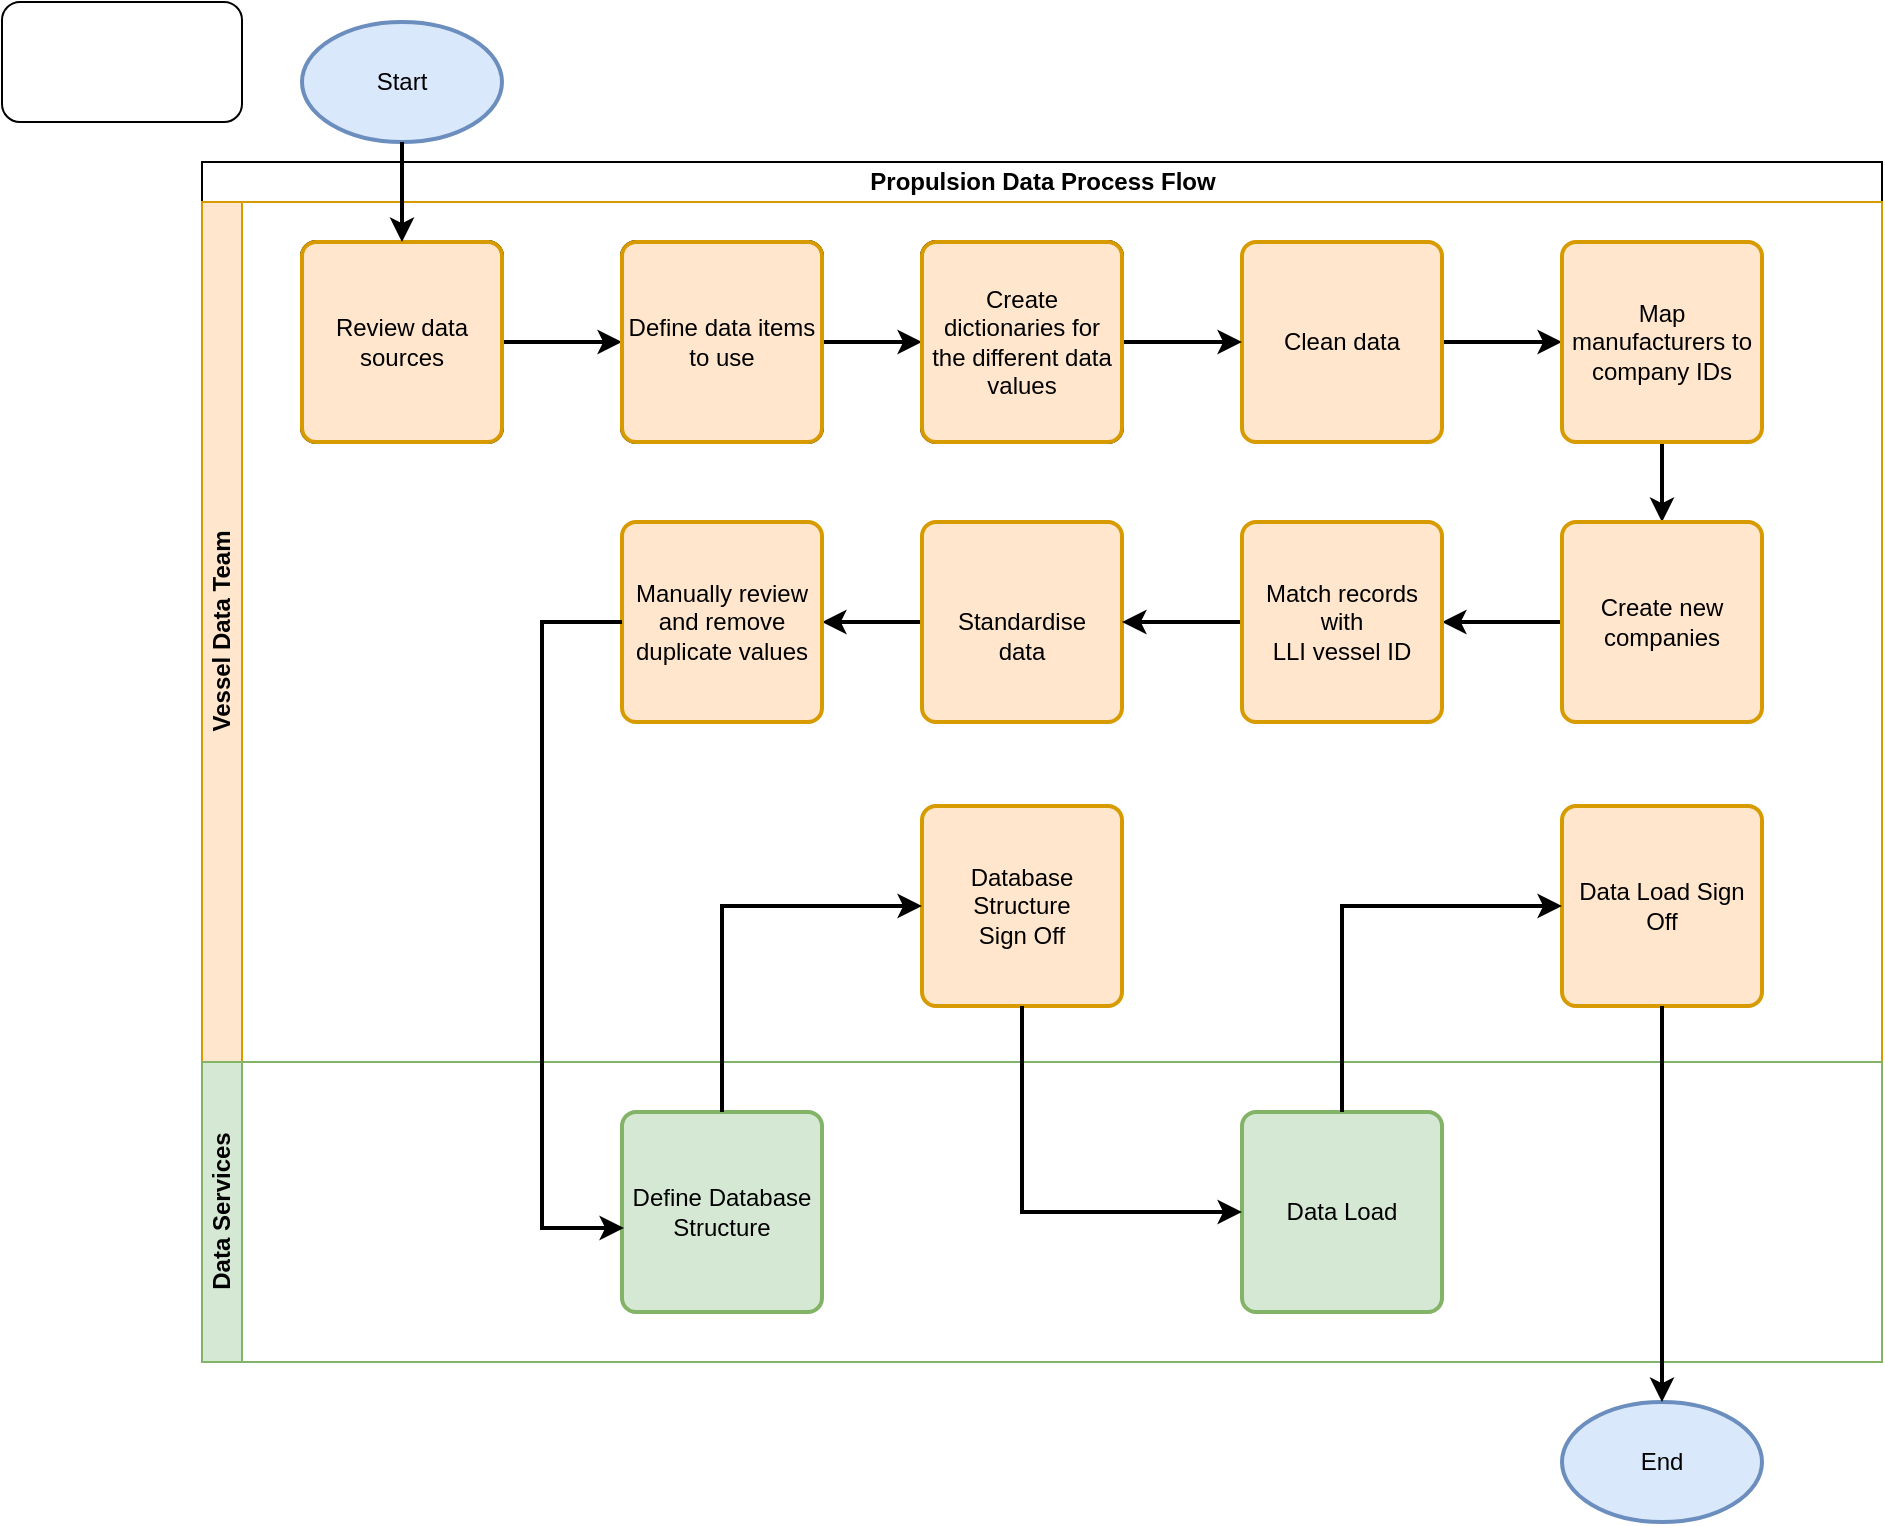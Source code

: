 <mxfile version="13.10.6" type="github">
  <diagram id="ADYIVZOctjIrK0HK21Do" name="Page-1">
    <mxGraphModel dx="1422" dy="794" grid="1" gridSize="10" guides="1" tooltips="1" connect="1" arrows="1" fold="1" page="1" pageScale="1" pageWidth="1169" pageHeight="827" math="0" shadow="0">
      <root>
        <mxCell id="0" />
        <mxCell id="1" parent="0" />
        <mxCell id="1_Xhng7Aels9c49zx2y_-23" value="Start" style="strokeWidth=2;html=1;shape=mxgraph.flowchart.start_1;whiteSpace=wrap;fillColor=#dae8fc;strokeColor=#6c8ebf;" parent="1" vertex="1">
          <mxGeometry x="180" y="50" width="100" height="60" as="geometry" />
        </mxCell>
        <mxCell id="1_Xhng7Aels9c49zx2y_-35" value="Propulsion Data Process Flow" style="swimlane;html=1;childLayout=stackLayout;resizeParent=1;resizeParentMax=0;horizontal=1;startSize=20;horizontalStack=0;" parent="1" vertex="1">
          <mxGeometry x="130" y="120" width="840" height="600" as="geometry" />
        </mxCell>
        <mxCell id="1_Xhng7Aels9c49zx2y_-36" value="Vessel Data Team" style="swimlane;html=1;startSize=20;horizontal=0;fillColor=#ffe6cc;strokeColor=#d79b00;" parent="1_Xhng7Aels9c49zx2y_-35" vertex="1">
          <mxGeometry y="20" width="840" height="430" as="geometry" />
        </mxCell>
        <mxCell id="1_Xhng7Aels9c49zx2y_-1" value="Review data sources" style="rounded=1;whiteSpace=wrap;html=1;absoluteArcSize=1;arcSize=14;strokeWidth=2;" parent="1_Xhng7Aels9c49zx2y_-36" vertex="1">
          <mxGeometry x="50" y="20" width="100" height="100" as="geometry" />
        </mxCell>
        <mxCell id="1_Xhng7Aels9c49zx2y_-28" value="Define data items to use" style="rounded=1;whiteSpace=wrap;html=1;absoluteArcSize=1;arcSize=14;strokeWidth=2;" parent="1_Xhng7Aels9c49zx2y_-36" vertex="1">
          <mxGeometry x="210" y="20" width="100" height="100" as="geometry" />
        </mxCell>
        <mxCell id="1_Xhng7Aels9c49zx2y_-32" value="Create dictionaries for the different data values" style="rounded=1;whiteSpace=wrap;html=1;absoluteArcSize=1;arcSize=14;strokeWidth=2;" parent="1_Xhng7Aels9c49zx2y_-36" vertex="1">
          <mxGeometry x="360" y="20" width="100" height="100" as="geometry" />
        </mxCell>
        <mxCell id="1_Xhng7Aels9c49zx2y_-47" style="edgeStyle=orthogonalEdgeStyle;rounded=0;orthogonalLoop=1;jettySize=auto;html=1;exitX=1;exitY=0.5;exitDx=0;exitDy=0;entryX=0;entryY=0.5;entryDx=0;entryDy=0;strokeWidth=2;" parent="1_Xhng7Aels9c49zx2y_-36" source="1_Xhng7Aels9c49zx2y_-29" target="1_Xhng7Aels9c49zx2y_-31" edge="1">
          <mxGeometry relative="1" as="geometry" />
        </mxCell>
        <mxCell id="1_Xhng7Aels9c49zx2y_-29" value="Clean data" style="rounded=1;whiteSpace=wrap;html=1;absoluteArcSize=1;arcSize=14;strokeWidth=2;fillColor=#ffe6cc;strokeColor=#d79b00;" parent="1_Xhng7Aels9c49zx2y_-36" vertex="1">
          <mxGeometry x="520" y="20" width="100" height="100" as="geometry" />
        </mxCell>
        <mxCell id="1_Xhng7Aels9c49zx2y_-48" style="edgeStyle=orthogonalEdgeStyle;rounded=0;orthogonalLoop=1;jettySize=auto;html=1;exitX=0.5;exitY=1;exitDx=0;exitDy=0;entryX=0.5;entryY=0;entryDx=0;entryDy=0;strokeWidth=2;" parent="1_Xhng7Aels9c49zx2y_-36" source="1_Xhng7Aels9c49zx2y_-31" target="1_Xhng7Aels9c49zx2y_-34" edge="1">
          <mxGeometry relative="1" as="geometry" />
        </mxCell>
        <mxCell id="1_Xhng7Aels9c49zx2y_-31" value="Map manufacturers to company IDs" style="rounded=1;whiteSpace=wrap;html=1;absoluteArcSize=1;arcSize=14;strokeWidth=2;fillColor=#ffe6cc;strokeColor=#d79b00;" parent="1_Xhng7Aels9c49zx2y_-36" vertex="1">
          <mxGeometry x="680" y="20" width="100" height="100" as="geometry" />
        </mxCell>
        <mxCell id="1_Xhng7Aels9c49zx2y_-49" style="edgeStyle=orthogonalEdgeStyle;rounded=0;orthogonalLoop=1;jettySize=auto;html=1;exitX=0;exitY=0.5;exitDx=0;exitDy=0;entryX=1;entryY=0.5;entryDx=0;entryDy=0;strokeWidth=2;" parent="1_Xhng7Aels9c49zx2y_-36" source="1_Xhng7Aels9c49zx2y_-34" target="1_Xhng7Aels9c49zx2y_-39" edge="1">
          <mxGeometry relative="1" as="geometry" />
        </mxCell>
        <mxCell id="1_Xhng7Aels9c49zx2y_-34" value="Create new companies" style="rounded=1;whiteSpace=wrap;html=1;absoluteArcSize=1;arcSize=14;strokeWidth=2;fillColor=#ffe6cc;strokeColor=#d79b00;" parent="1_Xhng7Aels9c49zx2y_-36" vertex="1">
          <mxGeometry x="680" y="160" width="100" height="100" as="geometry" />
        </mxCell>
        <mxCell id="1_Xhng7Aels9c49zx2y_-51" style="edgeStyle=orthogonalEdgeStyle;rounded=0;orthogonalLoop=1;jettySize=auto;html=1;exitX=0;exitY=0.5;exitDx=0;exitDy=0;strokeWidth=2;" parent="1_Xhng7Aels9c49zx2y_-36" source="1_Xhng7Aels9c49zx2y_-30" target="1_Xhng7Aels9c49zx2y_-33" edge="1">
          <mxGeometry relative="1" as="geometry" />
        </mxCell>
        <mxCell id="1_Xhng7Aels9c49zx2y_-30" value="&lt;br&gt;Standardise &lt;br&gt;data" style="rounded=1;whiteSpace=wrap;html=1;absoluteArcSize=1;arcSize=14;strokeWidth=2;fillColor=#ffe6cc;strokeColor=#d79b00;" parent="1_Xhng7Aels9c49zx2y_-36" vertex="1">
          <mxGeometry x="360" y="160" width="100" height="100" as="geometry" />
        </mxCell>
        <mxCell id="1_Xhng7Aels9c49zx2y_-33" value="Manually review and remove duplicate values" style="rounded=1;whiteSpace=wrap;html=1;absoluteArcSize=1;arcSize=14;strokeWidth=2;fillColor=#ffe6cc;strokeColor=#d79b00;" parent="1_Xhng7Aels9c49zx2y_-36" vertex="1">
          <mxGeometry x="210" y="160" width="100" height="100" as="geometry" />
        </mxCell>
        <mxCell id="1_Xhng7Aels9c49zx2y_-50" style="edgeStyle=orthogonalEdgeStyle;rounded=0;orthogonalLoop=1;jettySize=auto;html=1;exitX=0;exitY=0.5;exitDx=0;exitDy=0;entryX=1;entryY=0.5;entryDx=0;entryDy=0;strokeWidth=2;" parent="1_Xhng7Aels9c49zx2y_-36" source="1_Xhng7Aels9c49zx2y_-39" target="1_Xhng7Aels9c49zx2y_-30" edge="1">
          <mxGeometry relative="1" as="geometry" />
        </mxCell>
        <mxCell id="1_Xhng7Aels9c49zx2y_-39" value="Match records with &lt;br&gt;LLI vessel ID" style="rounded=1;whiteSpace=wrap;html=1;absoluteArcSize=1;arcSize=14;strokeWidth=2;fillColor=#ffe6cc;strokeColor=#d79b00;" parent="1_Xhng7Aels9c49zx2y_-36" vertex="1">
          <mxGeometry x="520" y="160" width="100" height="100" as="geometry" />
        </mxCell>
        <mxCell id="1_Xhng7Aels9c49zx2y_-25" value="Database Structure&lt;br&gt;Sign Off" style="rounded=1;whiteSpace=wrap;html=1;absoluteArcSize=1;arcSize=14;strokeWidth=2;fillColor=#ffe6cc;strokeColor=#d79b00;" parent="1_Xhng7Aels9c49zx2y_-36" vertex="1">
          <mxGeometry x="360" y="302" width="100" height="100" as="geometry" />
        </mxCell>
        <mxCell id="1_Xhng7Aels9c49zx2y_-27" value="Data Load Sign Off" style="rounded=1;whiteSpace=wrap;html=1;absoluteArcSize=1;arcSize=14;strokeWidth=2;fillColor=#ffe6cc;strokeColor=#d79b00;" parent="1_Xhng7Aels9c49zx2y_-36" vertex="1">
          <mxGeometry x="680" y="302" width="100" height="100" as="geometry" />
        </mxCell>
        <mxCell id="1_Xhng7Aels9c49zx2y_-44" style="edgeStyle=orthogonalEdgeStyle;rounded=0;orthogonalLoop=1;jettySize=auto;html=1;exitX=1;exitY=0.5;exitDx=0;exitDy=0;entryX=0;entryY=0.5;entryDx=0;entryDy=0;strokeWidth=2;" parent="1_Xhng7Aels9c49zx2y_-36" source="1_Xhng7Aels9c49zx2y_-40" target="1_Xhng7Aels9c49zx2y_-41" edge="1">
          <mxGeometry relative="1" as="geometry" />
        </mxCell>
        <mxCell id="1_Xhng7Aels9c49zx2y_-40" value="Review data sources" style="rounded=1;whiteSpace=wrap;html=1;absoluteArcSize=1;arcSize=14;strokeWidth=2;fillColor=#ffe6cc;strokeColor=#d79b00;" parent="1_Xhng7Aels9c49zx2y_-36" vertex="1">
          <mxGeometry x="50" y="20" width="100" height="100" as="geometry" />
        </mxCell>
        <mxCell id="1_Xhng7Aels9c49zx2y_-45" style="edgeStyle=orthogonalEdgeStyle;rounded=0;orthogonalLoop=1;jettySize=auto;html=1;exitX=1;exitY=0.5;exitDx=0;exitDy=0;entryX=0;entryY=0.5;entryDx=0;entryDy=0;strokeWidth=2;" parent="1_Xhng7Aels9c49zx2y_-36" source="1_Xhng7Aels9c49zx2y_-41" target="1_Xhng7Aels9c49zx2y_-42" edge="1">
          <mxGeometry relative="1" as="geometry" />
        </mxCell>
        <mxCell id="1_Xhng7Aels9c49zx2y_-41" value="Define data items to use" style="rounded=1;whiteSpace=wrap;html=1;absoluteArcSize=1;arcSize=14;strokeWidth=2;fillColor=#ffe6cc;strokeColor=#d79b00;" parent="1_Xhng7Aels9c49zx2y_-36" vertex="1">
          <mxGeometry x="210" y="20" width="100" height="100" as="geometry" />
        </mxCell>
        <mxCell id="1_Xhng7Aels9c49zx2y_-46" style="edgeStyle=orthogonalEdgeStyle;rounded=0;orthogonalLoop=1;jettySize=auto;html=1;exitX=1;exitY=0.5;exitDx=0;exitDy=0;entryX=0;entryY=0.5;entryDx=0;entryDy=0;strokeWidth=2;" parent="1_Xhng7Aels9c49zx2y_-36" source="1_Xhng7Aels9c49zx2y_-42" target="1_Xhng7Aels9c49zx2y_-29" edge="1">
          <mxGeometry relative="1" as="geometry" />
        </mxCell>
        <mxCell id="1_Xhng7Aels9c49zx2y_-42" value="Create dictionaries for the different data values" style="rounded=1;whiteSpace=wrap;html=1;absoluteArcSize=1;arcSize=14;strokeWidth=2;fillColor=#ffe6cc;strokeColor=#d79b00;" parent="1_Xhng7Aels9c49zx2y_-36" vertex="1">
          <mxGeometry x="360" y="20" width="100" height="100" as="geometry" />
        </mxCell>
        <mxCell id="Op5uu5RZsLFFfxJyzM06-1" value="" style="shape=image;html=1;verticalAlign=top;verticalLabelPosition=bottom;labelBackgroundColor=#ffffff;imageAspect=0;aspect=fixed;image=https://cdn4.iconfinder.com/data/icons/logos-and-brands/512/267_Python_logo-128.png" parent="1_Xhng7Aels9c49zx2y_-36" vertex="1">
          <mxGeometry x="555" y="30" width="30" height="30" as="geometry" />
        </mxCell>
        <mxCell id="Op5uu5RZsLFFfxJyzM06-2" value="" style="shape=image;html=1;verticalAlign=top;verticalLabelPosition=bottom;labelBackgroundColor=#ffffff;imageAspect=0;aspect=fixed;image=https://cdn4.iconfinder.com/data/icons/logos-and-brands/512/267_Python_logo-128.png" parent="1_Xhng7Aels9c49zx2y_-36" vertex="1">
          <mxGeometry x="395" y="170" width="30" height="30" as="geometry" />
        </mxCell>
        <mxCell id="1_Xhng7Aels9c49zx2y_-37" value="Data Services" style="swimlane;html=1;startSize=20;horizontal=0;fillColor=#d5e8d4;strokeColor=#82b366;" parent="1_Xhng7Aels9c49zx2y_-35" vertex="1">
          <mxGeometry y="450" width="840" height="150" as="geometry" />
        </mxCell>
        <mxCell id="1_Xhng7Aels9c49zx2y_-22" value="Define Database Structure" style="rounded=1;whiteSpace=wrap;html=1;absoluteArcSize=1;arcSize=14;strokeWidth=2;fillColor=#d5e8d4;strokeColor=#82b366;" parent="1_Xhng7Aels9c49zx2y_-37" vertex="1">
          <mxGeometry x="210" y="25" width="100" height="100" as="geometry" />
        </mxCell>
        <mxCell id="1_Xhng7Aels9c49zx2y_-26" value="Data Load" style="rounded=1;whiteSpace=wrap;html=1;absoluteArcSize=1;arcSize=14;strokeWidth=2;fillColor=#d5e8d4;strokeColor=#82b366;" parent="1_Xhng7Aels9c49zx2y_-37" vertex="1">
          <mxGeometry x="520" y="25" width="100" height="100" as="geometry" />
        </mxCell>
        <mxCell id="1_Xhng7Aels9c49zx2y_-56" style="edgeStyle=orthogonalEdgeStyle;rounded=0;orthogonalLoop=1;jettySize=auto;html=1;exitX=0;exitY=0.5;exitDx=0;exitDy=0;entryX=0.01;entryY=0.58;entryDx=0;entryDy=0;entryPerimeter=0;strokeWidth=2;" parent="1_Xhng7Aels9c49zx2y_-35" source="1_Xhng7Aels9c49zx2y_-33" target="1_Xhng7Aels9c49zx2y_-22" edge="1">
          <mxGeometry relative="1" as="geometry">
            <Array as="points">
              <mxPoint x="170" y="230" />
              <mxPoint x="170" y="533" />
            </Array>
          </mxGeometry>
        </mxCell>
        <mxCell id="1_Xhng7Aels9c49zx2y_-57" style="edgeStyle=orthogonalEdgeStyle;rounded=0;orthogonalLoop=1;jettySize=auto;html=1;exitX=0.5;exitY=0;exitDx=0;exitDy=0;entryX=0;entryY=0.5;entryDx=0;entryDy=0;strokeWidth=2;" parent="1_Xhng7Aels9c49zx2y_-35" source="1_Xhng7Aels9c49zx2y_-22" target="1_Xhng7Aels9c49zx2y_-25" edge="1">
          <mxGeometry relative="1" as="geometry" />
        </mxCell>
        <mxCell id="1_Xhng7Aels9c49zx2y_-59" style="edgeStyle=orthogonalEdgeStyle;rounded=0;orthogonalLoop=1;jettySize=auto;html=1;exitX=0.5;exitY=1;exitDx=0;exitDy=0;entryX=0;entryY=0.5;entryDx=0;entryDy=0;strokeWidth=2;" parent="1_Xhng7Aels9c49zx2y_-35" source="1_Xhng7Aels9c49zx2y_-25" target="1_Xhng7Aels9c49zx2y_-26" edge="1">
          <mxGeometry relative="1" as="geometry" />
        </mxCell>
        <mxCell id="1_Xhng7Aels9c49zx2y_-60" style="edgeStyle=orthogonalEdgeStyle;rounded=0;orthogonalLoop=1;jettySize=auto;html=1;exitX=0.5;exitY=0;exitDx=0;exitDy=0;entryX=0;entryY=0.5;entryDx=0;entryDy=0;strokeWidth=2;" parent="1_Xhng7Aels9c49zx2y_-35" source="1_Xhng7Aels9c49zx2y_-26" target="1_Xhng7Aels9c49zx2y_-27" edge="1">
          <mxGeometry relative="1" as="geometry" />
        </mxCell>
        <mxCell id="1_Xhng7Aels9c49zx2y_-43" value="End" style="strokeWidth=2;html=1;shape=mxgraph.flowchart.start_1;whiteSpace=wrap;fillColor=#dae8fc;strokeColor=#6c8ebf;" parent="1" vertex="1">
          <mxGeometry x="810" y="740" width="100" height="60" as="geometry" />
        </mxCell>
        <mxCell id="1_Xhng7Aels9c49zx2y_-62" style="edgeStyle=orthogonalEdgeStyle;rounded=0;orthogonalLoop=1;jettySize=auto;html=1;exitX=0.5;exitY=1;exitDx=0;exitDy=0;entryX=0.5;entryY=0;entryDx=0;entryDy=0;entryPerimeter=0;strokeWidth=2;" parent="1" source="1_Xhng7Aels9c49zx2y_-27" target="1_Xhng7Aels9c49zx2y_-43" edge="1">
          <mxGeometry relative="1" as="geometry" />
        </mxCell>
        <mxCell id="1_Xhng7Aels9c49zx2y_-63" style="edgeStyle=orthogonalEdgeStyle;rounded=0;orthogonalLoop=1;jettySize=auto;html=1;exitX=0.5;exitY=1;exitDx=0;exitDy=0;exitPerimeter=0;strokeWidth=2;" parent="1" source="1_Xhng7Aels9c49zx2y_-23" target="1_Xhng7Aels9c49zx2y_-40" edge="1">
          <mxGeometry relative="1" as="geometry" />
        </mxCell>
        <mxCell id="wOg6jOeR2PKvr4iNcHgz-1" value="" style="rounded=1;whiteSpace=wrap;html=1;" vertex="1" parent="1">
          <mxGeometry x="30" y="40" width="120" height="60" as="geometry" />
        </mxCell>
      </root>
    </mxGraphModel>
  </diagram>
</mxfile>
